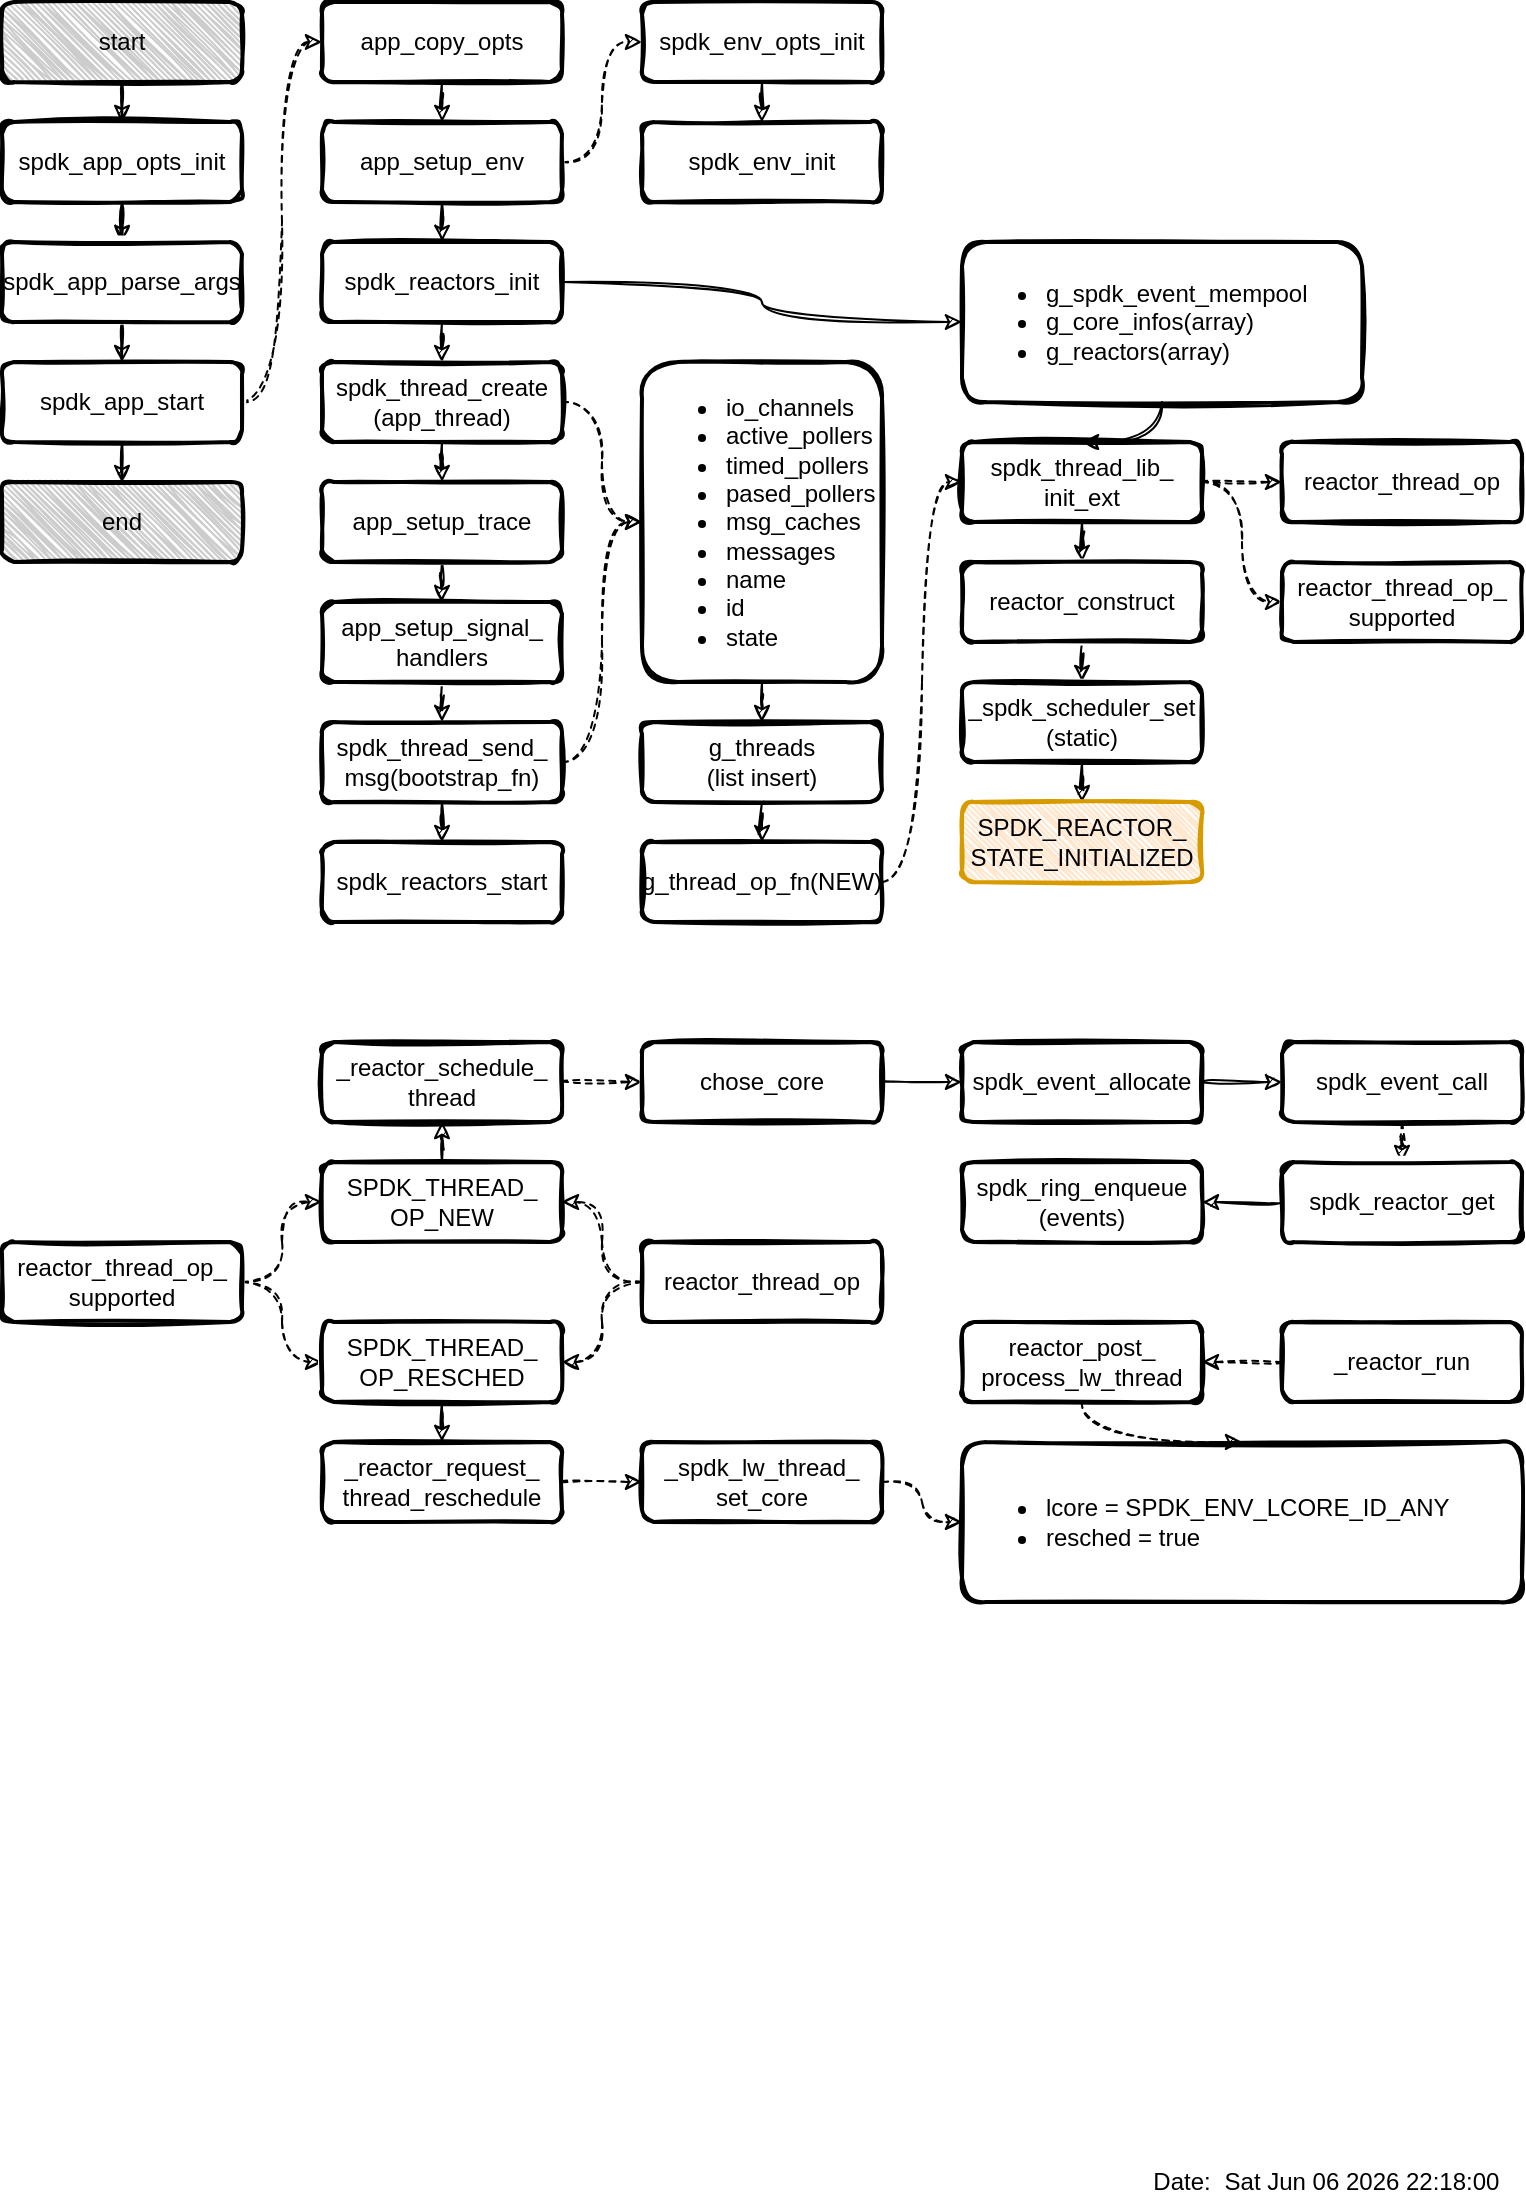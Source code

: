 <mxfile version="14.8.1" type="github">
  <diagram id="_y_Mrvj1US2F2FZQUMwz" name="spdk_app">
    <mxGraphModel dx="1185" dy="770" grid="1" gridSize="10" guides="1" tooltips="1" connect="1" arrows="1" fold="1" page="1" pageScale="1" pageWidth="827" pageHeight="1169" math="0" shadow="0">
      <root>
        <mxCell id="0" />
        <mxCell id="1" parent="0" />
        <mxCell id="W1dKUjukFdfiKDD8HPYc-91" value="" style="rounded=1;whiteSpace=wrap;html=1;strokeWidth=2;fillWeight=4;hachureGap=8;hachureAngle=45;sketch=1;fillColor=#FFFFFF;" vertex="1" parent="1">
          <mxGeometry x="520" y="760" width="280" height="80" as="geometry" />
        </mxCell>
        <mxCell id="W1dKUjukFdfiKDD8HPYc-54" value="" style="rounded=1;whiteSpace=wrap;html=1;strokeWidth=2;fillWeight=4;hachureGap=8;hachureAngle=45;sketch=1;fillColor=#FFFFFF;" vertex="1" parent="1">
          <mxGeometry x="520" y="160" width="200" height="80" as="geometry" />
        </mxCell>
        <mxCell id="W1dKUjukFdfiKDD8HPYc-10" style="edgeStyle=orthogonalEdgeStyle;rounded=0;sketch=1;orthogonalLoop=1;jettySize=auto;html=1;entryX=0.5;entryY=0;entryDx=0;entryDy=0;" edge="1" parent="1" source="W1dKUjukFdfiKDD8HPYc-1" target="W1dKUjukFdfiKDD8HPYc-9">
          <mxGeometry relative="1" as="geometry" />
        </mxCell>
        <mxCell id="W1dKUjukFdfiKDD8HPYc-12" style="edgeStyle=orthogonalEdgeStyle;rounded=0;sketch=1;orthogonalLoop=1;jettySize=auto;html=1;entryX=0;entryY=0.5;entryDx=0;entryDy=0;curved=1;dashed=1;" edge="1" parent="1" source="W1dKUjukFdfiKDD8HPYc-1" target="W1dKUjukFdfiKDD8HPYc-11">
          <mxGeometry relative="1" as="geometry" />
        </mxCell>
        <mxCell id="W1dKUjukFdfiKDD8HPYc-1" value="spdk_app_start" style="rounded=1;whiteSpace=wrap;html=1;strokeWidth=2;fillWeight=4;hachureGap=8;hachureAngle=45;sketch=1;fillColor=#FFFFFF;" vertex="1" parent="1">
          <mxGeometry x="40" y="220" width="120" height="40" as="geometry" />
        </mxCell>
        <mxCell id="W1dKUjukFdfiKDD8HPYc-4" value="" style="edgeStyle=orthogonalEdgeStyle;rounded=0;orthogonalLoop=1;jettySize=auto;html=1;sketch=1;" edge="1" parent="1" source="W1dKUjukFdfiKDD8HPYc-2" target="W1dKUjukFdfiKDD8HPYc-3">
          <mxGeometry relative="1" as="geometry" />
        </mxCell>
        <mxCell id="W1dKUjukFdfiKDD8HPYc-2" value="spdk_app_opts_init" style="rounded=1;whiteSpace=wrap;html=1;strokeWidth=2;fillWeight=4;hachureGap=8;hachureAngle=45;sketch=1;fillColor=#FFFFFF;" vertex="1" parent="1">
          <mxGeometry x="40" y="100" width="120" height="40" as="geometry" />
        </mxCell>
        <mxCell id="W1dKUjukFdfiKDD8HPYc-5" value="" style="edgeStyle=orthogonalEdgeStyle;rounded=0;orthogonalLoop=1;jettySize=auto;html=1;sketch=1;" edge="1" parent="1" source="W1dKUjukFdfiKDD8HPYc-3" target="W1dKUjukFdfiKDD8HPYc-1">
          <mxGeometry relative="1" as="geometry" />
        </mxCell>
        <mxCell id="W1dKUjukFdfiKDD8HPYc-3" value="spdk_app_parse_args" style="rounded=1;whiteSpace=wrap;html=1;strokeWidth=2;fillWeight=4;hachureGap=8;hachureAngle=45;sketch=1;fillColor=#FFFFFF;" vertex="1" parent="1">
          <mxGeometry x="40" y="160" width="120" height="40" as="geometry" />
        </mxCell>
        <mxCell id="W1dKUjukFdfiKDD8HPYc-8" style="edgeStyle=orthogonalEdgeStyle;rounded=0;sketch=1;orthogonalLoop=1;jettySize=auto;html=1;entryX=0.5;entryY=0;entryDx=0;entryDy=0;" edge="1" parent="1" source="W1dKUjukFdfiKDD8HPYc-6" target="W1dKUjukFdfiKDD8HPYc-2">
          <mxGeometry relative="1" as="geometry" />
        </mxCell>
        <mxCell id="W1dKUjukFdfiKDD8HPYc-6" value="start" style="rounded=1;whiteSpace=wrap;html=1;strokeWidth=2;fillWeight=1;hachureGap=2;hachureAngle=45;sketch=1;fillColor=#CCCCCC;jiggle=1;" vertex="1" parent="1">
          <mxGeometry x="40" y="40" width="120" height="40" as="geometry" />
        </mxCell>
        <mxCell id="W1dKUjukFdfiKDD8HPYc-9" value="end" style="rounded=1;whiteSpace=wrap;html=1;strokeWidth=2;fillWeight=1;hachureGap=2;hachureAngle=45;sketch=1;fillColor=#CCCCCC;" vertex="1" parent="1">
          <mxGeometry x="40" y="280" width="120" height="40" as="geometry" />
        </mxCell>
        <mxCell id="W1dKUjukFdfiKDD8HPYc-14" style="edgeStyle=orthogonalEdgeStyle;curved=1;rounded=0;sketch=1;orthogonalLoop=1;jettySize=auto;html=1;entryX=0.5;entryY=0;entryDx=0;entryDy=0;" edge="1" parent="1" source="W1dKUjukFdfiKDD8HPYc-11" target="W1dKUjukFdfiKDD8HPYc-13">
          <mxGeometry relative="1" as="geometry" />
        </mxCell>
        <mxCell id="W1dKUjukFdfiKDD8HPYc-11" value="app_copy_opts" style="rounded=1;whiteSpace=wrap;html=1;strokeWidth=2;fillWeight=4;hachureGap=8;hachureAngle=45;sketch=1;fillColor=#FFFFFF;" vertex="1" parent="1">
          <mxGeometry x="200" y="40" width="120" height="40" as="geometry" />
        </mxCell>
        <mxCell id="W1dKUjukFdfiKDD8HPYc-16" style="edgeStyle=orthogonalEdgeStyle;curved=1;rounded=0;sketch=1;orthogonalLoop=1;jettySize=auto;html=1;entryX=0.5;entryY=0;entryDx=0;entryDy=0;" edge="1" parent="1" source="W1dKUjukFdfiKDD8HPYc-13" target="W1dKUjukFdfiKDD8HPYc-15">
          <mxGeometry relative="1" as="geometry" />
        </mxCell>
        <mxCell id="W1dKUjukFdfiKDD8HPYc-34" style="edgeStyle=orthogonalEdgeStyle;curved=1;rounded=0;sketch=1;orthogonalLoop=1;jettySize=auto;html=1;entryX=0;entryY=0.5;entryDx=0;entryDy=0;dashed=1;" edge="1" parent="1" source="W1dKUjukFdfiKDD8HPYc-13" target="W1dKUjukFdfiKDD8HPYc-31">
          <mxGeometry relative="1" as="geometry" />
        </mxCell>
        <mxCell id="W1dKUjukFdfiKDD8HPYc-13" value="app_setup_env" style="rounded=1;whiteSpace=wrap;html=1;strokeWidth=2;fillWeight=4;hachureGap=8;hachureAngle=45;sketch=1;fillColor=#FFFFFF;" vertex="1" parent="1">
          <mxGeometry x="200" y="100" width="120" height="40" as="geometry" />
        </mxCell>
        <mxCell id="W1dKUjukFdfiKDD8HPYc-18" style="edgeStyle=orthogonalEdgeStyle;curved=1;rounded=0;sketch=1;orthogonalLoop=1;jettySize=auto;html=1;entryX=0.5;entryY=0;entryDx=0;entryDy=0;" edge="1" parent="1" source="W1dKUjukFdfiKDD8HPYc-15" target="W1dKUjukFdfiKDD8HPYc-17">
          <mxGeometry relative="1" as="geometry" />
        </mxCell>
        <mxCell id="W1dKUjukFdfiKDD8HPYc-55" style="edgeStyle=orthogonalEdgeStyle;curved=1;rounded=0;sketch=1;orthogonalLoop=1;jettySize=auto;html=1;entryX=0;entryY=0.5;entryDx=0;entryDy=0;" edge="1" parent="1" source="W1dKUjukFdfiKDD8HPYc-15" target="W1dKUjukFdfiKDD8HPYc-50">
          <mxGeometry relative="1" as="geometry" />
        </mxCell>
        <mxCell id="W1dKUjukFdfiKDD8HPYc-15" value="spdk_reactors_init" style="rounded=1;whiteSpace=wrap;html=1;strokeWidth=2;fillWeight=4;hachureGap=8;hachureAngle=45;sketch=1;fillColor=#FFFFFF;" vertex="1" parent="1">
          <mxGeometry x="200" y="160" width="120" height="40" as="geometry" />
        </mxCell>
        <mxCell id="W1dKUjukFdfiKDD8HPYc-20" style="edgeStyle=orthogonalEdgeStyle;curved=1;rounded=0;sketch=1;orthogonalLoop=1;jettySize=auto;html=1;entryX=0.5;entryY=0;entryDx=0;entryDy=0;" edge="1" parent="1" source="W1dKUjukFdfiKDD8HPYc-17" target="W1dKUjukFdfiKDD8HPYc-19">
          <mxGeometry relative="1" as="geometry" />
        </mxCell>
        <mxCell id="W1dKUjukFdfiKDD8HPYc-45" style="edgeStyle=orthogonalEdgeStyle;curved=1;rounded=0;sketch=1;orthogonalLoop=1;jettySize=auto;html=1;entryX=0;entryY=0.5;entryDx=0;entryDy=0;dashed=1;" edge="1" parent="1" source="W1dKUjukFdfiKDD8HPYc-17" target="W1dKUjukFdfiKDD8HPYc-42">
          <mxGeometry relative="1" as="geometry" />
        </mxCell>
        <mxCell id="W1dKUjukFdfiKDD8HPYc-17" value="spdk_thread_create&lt;br&gt;(app_thread)" style="rounded=1;whiteSpace=wrap;html=1;strokeWidth=2;fillWeight=4;hachureGap=8;hachureAngle=45;sketch=1;fillColor=#FFFFFF;" vertex="1" parent="1">
          <mxGeometry x="200" y="220" width="120" height="40" as="geometry" />
        </mxCell>
        <mxCell id="W1dKUjukFdfiKDD8HPYc-22" style="edgeStyle=orthogonalEdgeStyle;curved=1;rounded=0;sketch=1;orthogonalLoop=1;jettySize=auto;html=1;entryX=0.5;entryY=0;entryDx=0;entryDy=0;" edge="1" parent="1" source="W1dKUjukFdfiKDD8HPYc-19" target="W1dKUjukFdfiKDD8HPYc-21">
          <mxGeometry relative="1" as="geometry" />
        </mxCell>
        <mxCell id="W1dKUjukFdfiKDD8HPYc-19" value="app_setup_trace" style="rounded=1;whiteSpace=wrap;html=1;strokeWidth=2;fillWeight=4;hachureGap=8;hachureAngle=45;sketch=1;fillColor=#FFFFFF;" vertex="1" parent="1">
          <mxGeometry x="200" y="280" width="120" height="40" as="geometry" />
        </mxCell>
        <mxCell id="W1dKUjukFdfiKDD8HPYc-24" style="edgeStyle=orthogonalEdgeStyle;curved=1;rounded=0;sketch=1;orthogonalLoop=1;jettySize=auto;html=1;entryX=0.5;entryY=0;entryDx=0;entryDy=0;" edge="1" parent="1" source="W1dKUjukFdfiKDD8HPYc-21" target="W1dKUjukFdfiKDD8HPYc-23">
          <mxGeometry relative="1" as="geometry" />
        </mxCell>
        <mxCell id="W1dKUjukFdfiKDD8HPYc-21" value="app_setup_signal_&lt;br&gt;handlers" style="rounded=1;whiteSpace=wrap;html=1;strokeWidth=2;fillWeight=4;hachureGap=8;hachureAngle=45;sketch=1;fillColor=#FFFFFF;" vertex="1" parent="1">
          <mxGeometry x="200" y="340" width="120" height="40" as="geometry" />
        </mxCell>
        <mxCell id="W1dKUjukFdfiKDD8HPYc-26" style="edgeStyle=orthogonalEdgeStyle;curved=1;rounded=0;sketch=1;orthogonalLoop=1;jettySize=auto;html=1;entryX=0.5;entryY=0;entryDx=0;entryDy=0;" edge="1" parent="1" source="W1dKUjukFdfiKDD8HPYc-23" target="W1dKUjukFdfiKDD8HPYc-25">
          <mxGeometry relative="1" as="geometry" />
        </mxCell>
        <mxCell id="W1dKUjukFdfiKDD8HPYc-51" style="edgeStyle=orthogonalEdgeStyle;curved=1;rounded=0;sketch=1;orthogonalLoop=1;jettySize=auto;html=1;entryX=0;entryY=0.5;entryDx=0;entryDy=0;dashed=1;" edge="1" parent="1" source="W1dKUjukFdfiKDD8HPYc-23" target="W1dKUjukFdfiKDD8HPYc-42">
          <mxGeometry relative="1" as="geometry" />
        </mxCell>
        <mxCell id="W1dKUjukFdfiKDD8HPYc-23" value="spdk_thread_send_&lt;br&gt;msg(bootstrap_fn)" style="rounded=1;whiteSpace=wrap;html=1;strokeWidth=2;fillWeight=4;hachureGap=8;hachureAngle=45;sketch=1;fillColor=#FFFFFF;" vertex="1" parent="1">
          <mxGeometry x="200" y="400" width="120" height="40" as="geometry" />
        </mxCell>
        <mxCell id="W1dKUjukFdfiKDD8HPYc-25" value="spdk_reactors_start" style="rounded=1;whiteSpace=wrap;html=1;strokeWidth=2;fillWeight=4;hachureGap=8;hachureAngle=45;sketch=1;fillColor=#FFFFFF;" vertex="1" parent="1">
          <mxGeometry x="200" y="460" width="120" height="40" as="geometry" />
        </mxCell>
        <UserObject label="%date{ddd mmm dd yyyy HH:MM:ss}%" placeholders="1" id="W1dKUjukFdfiKDD8HPYc-30">
          <mxCell style="text;html=1;strokeColor=none;fillColor=none;align=center;verticalAlign=middle;whiteSpace=wrap;overflow=hidden;sketch=1;fillWeight=1;hachureGap=2;jiggle=1;" vertex="1" parent="1">
            <mxGeometry x="640" y="1120" width="160" height="20" as="geometry" />
          </mxCell>
        </UserObject>
        <mxCell id="W1dKUjukFdfiKDD8HPYc-33" style="edgeStyle=orthogonalEdgeStyle;curved=1;rounded=0;sketch=1;orthogonalLoop=1;jettySize=auto;html=1;entryX=0.5;entryY=0;entryDx=0;entryDy=0;" edge="1" parent="1" source="W1dKUjukFdfiKDD8HPYc-31" target="W1dKUjukFdfiKDD8HPYc-32">
          <mxGeometry relative="1" as="geometry" />
        </mxCell>
        <mxCell id="W1dKUjukFdfiKDD8HPYc-31" value="spdk_env_opts_init" style="rounded=1;whiteSpace=wrap;html=1;strokeWidth=2;fillWeight=4;hachureGap=8;hachureAngle=45;sketch=1;fillColor=#FFFFFF;" vertex="1" parent="1">
          <mxGeometry x="360" y="40" width="120" height="40" as="geometry" />
        </mxCell>
        <mxCell id="W1dKUjukFdfiKDD8HPYc-32" value="spdk_env_init" style="rounded=1;whiteSpace=wrap;html=1;strokeWidth=2;fillWeight=4;hachureGap=8;hachureAngle=45;sketch=1;fillColor=#FFFFFF;" vertex="1" parent="1">
          <mxGeometry x="360" y="100" width="120" height="40" as="geometry" />
        </mxCell>
        <mxCell id="W1dKUjukFdfiKDD8HPYc-37" style="edgeStyle=orthogonalEdgeStyle;curved=1;rounded=0;sketch=1;orthogonalLoop=1;jettySize=auto;html=1;entryX=0.5;entryY=0;entryDx=0;entryDy=0;" edge="1" parent="1" source="W1dKUjukFdfiKDD8HPYc-35" target="W1dKUjukFdfiKDD8HPYc-36">
          <mxGeometry relative="1" as="geometry" />
        </mxCell>
        <mxCell id="W1dKUjukFdfiKDD8HPYc-60" style="edgeStyle=orthogonalEdgeStyle;curved=1;rounded=0;sketch=1;orthogonalLoop=1;jettySize=auto;html=1;entryX=0;entryY=0.5;entryDx=0;entryDy=0;dashed=1;" edge="1" parent="1" source="W1dKUjukFdfiKDD8HPYc-35" target="W1dKUjukFdfiKDD8HPYc-58">
          <mxGeometry relative="1" as="geometry" />
        </mxCell>
        <mxCell id="W1dKUjukFdfiKDD8HPYc-61" style="edgeStyle=orthogonalEdgeStyle;curved=1;rounded=0;sketch=1;orthogonalLoop=1;jettySize=auto;html=1;entryX=0;entryY=0.5;entryDx=0;entryDy=0;dashed=1;" edge="1" parent="1" source="W1dKUjukFdfiKDD8HPYc-35" target="W1dKUjukFdfiKDD8HPYc-59">
          <mxGeometry relative="1" as="geometry" />
        </mxCell>
        <mxCell id="W1dKUjukFdfiKDD8HPYc-35" value="spdk_thread_lib_&lt;br&gt;init_ext" style="rounded=1;whiteSpace=wrap;html=1;strokeWidth=2;fillWeight=4;hachureGap=8;hachureAngle=45;sketch=1;fillColor=#FFFFFF;" vertex="1" parent="1">
          <mxGeometry x="520" y="260" width="120" height="40" as="geometry" />
        </mxCell>
        <mxCell id="W1dKUjukFdfiKDD8HPYc-39" style="edgeStyle=orthogonalEdgeStyle;curved=1;rounded=0;sketch=1;orthogonalLoop=1;jettySize=auto;html=1;entryX=0.5;entryY=0;entryDx=0;entryDy=0;" edge="1" parent="1" source="W1dKUjukFdfiKDD8HPYc-36" target="W1dKUjukFdfiKDD8HPYc-38">
          <mxGeometry relative="1" as="geometry" />
        </mxCell>
        <mxCell id="W1dKUjukFdfiKDD8HPYc-36" value="reactor_construct" style="rounded=1;whiteSpace=wrap;html=1;strokeWidth=2;fillWeight=4;hachureGap=8;hachureAngle=45;sketch=1;fillColor=#FFFFFF;" vertex="1" parent="1">
          <mxGeometry x="520" y="320" width="120" height="40" as="geometry" />
        </mxCell>
        <mxCell id="W1dKUjukFdfiKDD8HPYc-53" style="edgeStyle=orthogonalEdgeStyle;curved=1;rounded=0;sketch=1;orthogonalLoop=1;jettySize=auto;html=1;entryX=0.5;entryY=0;entryDx=0;entryDy=0;" edge="1" parent="1" source="W1dKUjukFdfiKDD8HPYc-38" target="W1dKUjukFdfiKDD8HPYc-52">
          <mxGeometry relative="1" as="geometry" />
        </mxCell>
        <mxCell id="W1dKUjukFdfiKDD8HPYc-38" value="_spdk_scheduler_set&lt;br&gt;(static)" style="rounded=1;whiteSpace=wrap;html=1;strokeWidth=2;fillWeight=4;hachureGap=8;hachureAngle=45;sketch=1;fillColor=#FFFFFF;" vertex="1" parent="1">
          <mxGeometry x="520" y="380" width="120" height="40" as="geometry" />
        </mxCell>
        <mxCell id="W1dKUjukFdfiKDD8HPYc-41" value="" style="rounded=1;whiteSpace=wrap;html=1;strokeWidth=2;fillWeight=4;hachureGap=8;hachureAngle=45;sketch=1;fillColor=#FFFFFF;" vertex="1" parent="1">
          <mxGeometry x="360" y="220" width="120" height="160" as="geometry" />
        </mxCell>
        <mxCell id="W1dKUjukFdfiKDD8HPYc-47" style="edgeStyle=orthogonalEdgeStyle;curved=1;rounded=0;sketch=1;orthogonalLoop=1;jettySize=auto;html=1;entryX=0.5;entryY=0;entryDx=0;entryDy=0;" edge="1" parent="1" source="W1dKUjukFdfiKDD8HPYc-42" target="W1dKUjukFdfiKDD8HPYc-46">
          <mxGeometry relative="1" as="geometry" />
        </mxCell>
        <mxCell id="W1dKUjukFdfiKDD8HPYc-42" value="&lt;ul&gt;&lt;li&gt;io_channels&lt;br&gt;&lt;/li&gt;&lt;li&gt;active_pollers&lt;/li&gt;&lt;li&gt;timed_pollers&lt;/li&gt;&lt;li&gt;pased_pollers&lt;/li&gt;&lt;li&gt;msg_caches&lt;/li&gt;&lt;li&gt;messages&lt;/li&gt;&lt;li&gt;name&lt;/li&gt;&lt;li&gt;id&lt;/li&gt;&lt;li&gt;state&lt;/li&gt;&lt;/ul&gt;" style="text;strokeColor=none;fillColor=none;html=1;whiteSpace=wrap;verticalAlign=middle;overflow=hidden;sketch=1;fillWeight=1;hachureGap=2;jiggle=1;shadow=0;" vertex="1" parent="1">
          <mxGeometry x="360" y="220" width="120" height="160" as="geometry" />
        </mxCell>
        <mxCell id="W1dKUjukFdfiKDD8HPYc-49" style="edgeStyle=orthogonalEdgeStyle;curved=1;rounded=0;sketch=1;orthogonalLoop=1;jettySize=auto;html=1;entryX=0.5;entryY=0;entryDx=0;entryDy=0;" edge="1" parent="1" source="W1dKUjukFdfiKDD8HPYc-46" target="W1dKUjukFdfiKDD8HPYc-48">
          <mxGeometry relative="1" as="geometry" />
        </mxCell>
        <mxCell id="W1dKUjukFdfiKDD8HPYc-46" value="g_threads&lt;br&gt;(list insert)" style="rounded=1;whiteSpace=wrap;html=1;strokeWidth=2;fillWeight=4;hachureGap=8;hachureAngle=45;sketch=1;fillColor=#FFFFFF;" vertex="1" parent="1">
          <mxGeometry x="360" y="400" width="120" height="40" as="geometry" />
        </mxCell>
        <mxCell id="W1dKUjukFdfiKDD8HPYc-57" style="edgeStyle=orthogonalEdgeStyle;curved=1;rounded=0;sketch=1;orthogonalLoop=1;jettySize=auto;html=1;entryX=0;entryY=0.5;entryDx=0;entryDy=0;dashed=1;" edge="1" parent="1" source="W1dKUjukFdfiKDD8HPYc-48" target="W1dKUjukFdfiKDD8HPYc-35">
          <mxGeometry relative="1" as="geometry" />
        </mxCell>
        <mxCell id="W1dKUjukFdfiKDD8HPYc-48" value="g_thread_op_fn(NEW)" style="rounded=1;whiteSpace=wrap;html=1;strokeWidth=2;fillWeight=4;hachureGap=8;hachureAngle=45;sketch=1;fillColor=#FFFFFF;" vertex="1" parent="1">
          <mxGeometry x="360" y="460" width="120" height="40" as="geometry" />
        </mxCell>
        <mxCell id="W1dKUjukFdfiKDD8HPYc-56" style="edgeStyle=orthogonalEdgeStyle;curved=1;rounded=0;sketch=1;orthogonalLoop=1;jettySize=auto;html=1;entryX=0.5;entryY=0;entryDx=0;entryDy=0;" edge="1" parent="1" source="W1dKUjukFdfiKDD8HPYc-50" target="W1dKUjukFdfiKDD8HPYc-35">
          <mxGeometry relative="1" as="geometry" />
        </mxCell>
        <mxCell id="W1dKUjukFdfiKDD8HPYc-50" value="&lt;ul&gt;&lt;li&gt;g_spdk_event_mempool&lt;br&gt;&lt;/li&gt;&lt;li&gt;g_core_infos(array)&lt;/li&gt;&lt;li&gt;g_reactors(array)&lt;br&gt;&lt;/li&gt;&lt;/ul&gt;" style="text;strokeColor=none;fillColor=none;html=1;whiteSpace=wrap;verticalAlign=middle;overflow=hidden;sketch=1;fillWeight=1;hachureGap=2;jiggle=1;shadow=0;" vertex="1" parent="1">
          <mxGeometry x="520" y="160" width="200" height="80" as="geometry" />
        </mxCell>
        <mxCell id="W1dKUjukFdfiKDD8HPYc-52" value="SPDK_REACTOR_&lt;br&gt;STATE_INITIALIZED" style="rounded=1;whiteSpace=wrap;html=1;strokeWidth=2;fillWeight=1;hachureGap=2;hachureAngle=45;sketch=1;fillColor=#ffe6cc;strokeColor=#d79b00;" vertex="1" parent="1">
          <mxGeometry x="520" y="440" width="120" height="40" as="geometry" />
        </mxCell>
        <mxCell id="W1dKUjukFdfiKDD8HPYc-58" value="reactor_thread_op" style="rounded=1;whiteSpace=wrap;html=1;strokeWidth=2;fillWeight=4;hachureGap=8;hachureAngle=45;sketch=1;fillColor=#FFFFFF;" vertex="1" parent="1">
          <mxGeometry x="680" y="260" width="120" height="40" as="geometry" />
        </mxCell>
        <mxCell id="W1dKUjukFdfiKDD8HPYc-59" value="reactor_thread_op_&lt;br&gt;supported" style="rounded=1;whiteSpace=wrap;html=1;strokeWidth=2;fillWeight=4;hachureGap=8;hachureAngle=45;sketch=1;fillColor=#FFFFFF;" vertex="1" parent="1">
          <mxGeometry x="680" y="320" width="120" height="40" as="geometry" />
        </mxCell>
        <mxCell id="W1dKUjukFdfiKDD8HPYc-65" style="edgeStyle=orthogonalEdgeStyle;curved=1;rounded=0;sketch=1;orthogonalLoop=1;jettySize=auto;html=1;entryX=0;entryY=0.5;entryDx=0;entryDy=0;dashed=1;" edge="1" parent="1" source="W1dKUjukFdfiKDD8HPYc-62" target="W1dKUjukFdfiKDD8HPYc-63">
          <mxGeometry relative="1" as="geometry" />
        </mxCell>
        <mxCell id="W1dKUjukFdfiKDD8HPYc-66" style="edgeStyle=orthogonalEdgeStyle;curved=1;rounded=0;sketch=1;orthogonalLoop=1;jettySize=auto;html=1;entryX=0;entryY=0.5;entryDx=0;entryDy=0;dashed=1;" edge="1" parent="1" source="W1dKUjukFdfiKDD8HPYc-62" target="W1dKUjukFdfiKDD8HPYc-64">
          <mxGeometry relative="1" as="geometry" />
        </mxCell>
        <mxCell id="W1dKUjukFdfiKDD8HPYc-62" value="reactor_thread_op_&lt;br&gt;supported" style="rounded=1;whiteSpace=wrap;html=1;strokeWidth=2;fillWeight=4;hachureGap=8;hachureAngle=45;sketch=1;fillColor=#FFFFFF;" vertex="1" parent="1">
          <mxGeometry x="40" y="660" width="120" height="40" as="geometry" />
        </mxCell>
        <mxCell id="W1dKUjukFdfiKDD8HPYc-72" style="edgeStyle=orthogonalEdgeStyle;curved=1;rounded=0;sketch=1;orthogonalLoop=1;jettySize=auto;html=1;entryX=0.5;entryY=1;entryDx=0;entryDy=0;" edge="1" parent="1" source="W1dKUjukFdfiKDD8HPYc-63" target="W1dKUjukFdfiKDD8HPYc-70">
          <mxGeometry relative="1" as="geometry" />
        </mxCell>
        <mxCell id="W1dKUjukFdfiKDD8HPYc-63" value="SPDK_THREAD_&lt;br&gt;OP_NEW" style="rounded=1;whiteSpace=wrap;html=1;strokeWidth=2;fillWeight=4;hachureGap=8;hachureAngle=45;sketch=1;fillColor=#FFFFFF;" vertex="1" parent="1">
          <mxGeometry x="200" y="620" width="120" height="40" as="geometry" />
        </mxCell>
        <mxCell id="W1dKUjukFdfiKDD8HPYc-73" style="edgeStyle=orthogonalEdgeStyle;curved=1;rounded=0;sketch=1;orthogonalLoop=1;jettySize=auto;html=1;entryX=0.5;entryY=0;entryDx=0;entryDy=0;" edge="1" parent="1" source="W1dKUjukFdfiKDD8HPYc-64" target="W1dKUjukFdfiKDD8HPYc-71">
          <mxGeometry relative="1" as="geometry" />
        </mxCell>
        <mxCell id="W1dKUjukFdfiKDD8HPYc-64" value="SPDK_THREAD_&lt;br&gt;OP_RESCHED" style="rounded=1;whiteSpace=wrap;html=1;strokeWidth=2;fillWeight=4;hachureGap=8;hachureAngle=45;sketch=1;fillColor=#FFFFFF;" vertex="1" parent="1">
          <mxGeometry x="200" y="700" width="120" height="40" as="geometry" />
        </mxCell>
        <mxCell id="W1dKUjukFdfiKDD8HPYc-68" style="edgeStyle=orthogonalEdgeStyle;curved=1;rounded=0;sketch=1;orthogonalLoop=1;jettySize=auto;html=1;entryX=1;entryY=0.5;entryDx=0;entryDy=0;dashed=1;" edge="1" parent="1" source="W1dKUjukFdfiKDD8HPYc-67" target="W1dKUjukFdfiKDD8HPYc-63">
          <mxGeometry relative="1" as="geometry" />
        </mxCell>
        <mxCell id="W1dKUjukFdfiKDD8HPYc-69" style="edgeStyle=orthogonalEdgeStyle;curved=1;rounded=0;sketch=1;orthogonalLoop=1;jettySize=auto;html=1;entryX=1;entryY=0.5;entryDx=0;entryDy=0;dashed=1;" edge="1" parent="1" source="W1dKUjukFdfiKDD8HPYc-67" target="W1dKUjukFdfiKDD8HPYc-64">
          <mxGeometry relative="1" as="geometry" />
        </mxCell>
        <mxCell id="W1dKUjukFdfiKDD8HPYc-67" value="reactor_thread_op" style="rounded=1;whiteSpace=wrap;html=1;strokeWidth=2;fillWeight=4;hachureGap=8;hachureAngle=45;sketch=1;fillColor=#FFFFFF;" vertex="1" parent="1">
          <mxGeometry x="360" y="660" width="120" height="40" as="geometry" />
        </mxCell>
        <mxCell id="W1dKUjukFdfiKDD8HPYc-75" value="" style="edgeStyle=orthogonalEdgeStyle;curved=1;rounded=0;sketch=1;orthogonalLoop=1;jettySize=auto;html=1;dashed=1;" edge="1" parent="1" source="W1dKUjukFdfiKDD8HPYc-70" target="W1dKUjukFdfiKDD8HPYc-74">
          <mxGeometry relative="1" as="geometry" />
        </mxCell>
        <mxCell id="W1dKUjukFdfiKDD8HPYc-70" value="_reactor_schedule_&lt;br&gt;thread" style="rounded=1;whiteSpace=wrap;html=1;strokeWidth=2;fillWeight=4;hachureGap=8;hachureAngle=45;sketch=1;fillColor=#FFFFFF;" vertex="1" parent="1">
          <mxGeometry x="200" y="560" width="120" height="40" as="geometry" />
        </mxCell>
        <mxCell id="W1dKUjukFdfiKDD8HPYc-88" style="edgeStyle=orthogonalEdgeStyle;curved=1;rounded=0;sketch=1;orthogonalLoop=1;jettySize=auto;html=1;entryX=0;entryY=0.5;entryDx=0;entryDy=0;dashed=1;" edge="1" parent="1" source="W1dKUjukFdfiKDD8HPYc-71" target="W1dKUjukFdfiKDD8HPYc-87">
          <mxGeometry relative="1" as="geometry" />
        </mxCell>
        <mxCell id="W1dKUjukFdfiKDD8HPYc-71" value="_reactor_request_&lt;br&gt;thread_reschedule" style="rounded=1;whiteSpace=wrap;html=1;strokeWidth=2;fillWeight=4;hachureGap=8;hachureAngle=45;sketch=1;fillColor=#FFFFFF;" vertex="1" parent="1">
          <mxGeometry x="200" y="760" width="120" height="40" as="geometry" />
        </mxCell>
        <mxCell id="W1dKUjukFdfiKDD8HPYc-77" value="" style="edgeStyle=orthogonalEdgeStyle;curved=1;rounded=0;sketch=1;orthogonalLoop=1;jettySize=auto;html=1;" edge="1" parent="1" source="W1dKUjukFdfiKDD8HPYc-74" target="W1dKUjukFdfiKDD8HPYc-76">
          <mxGeometry relative="1" as="geometry" />
        </mxCell>
        <mxCell id="W1dKUjukFdfiKDD8HPYc-74" value="chose_core" style="rounded=1;whiteSpace=wrap;html=1;strokeWidth=2;fillWeight=4;hachureGap=8;hachureAngle=45;sketch=1;fillColor=#FFFFFF;" vertex="1" parent="1">
          <mxGeometry x="360" y="560" width="120" height="40" as="geometry" />
        </mxCell>
        <mxCell id="W1dKUjukFdfiKDD8HPYc-79" value="" style="edgeStyle=orthogonalEdgeStyle;curved=1;rounded=0;sketch=1;orthogonalLoop=1;jettySize=auto;html=1;" edge="1" parent="1" source="W1dKUjukFdfiKDD8HPYc-76" target="W1dKUjukFdfiKDD8HPYc-78">
          <mxGeometry relative="1" as="geometry" />
        </mxCell>
        <mxCell id="W1dKUjukFdfiKDD8HPYc-76" value="spdk_event_allocate" style="rounded=1;whiteSpace=wrap;html=1;strokeWidth=2;fillWeight=4;hachureGap=8;hachureAngle=45;sketch=1;fillColor=#FFFFFF;" vertex="1" parent="1">
          <mxGeometry x="520" y="560" width="120" height="40" as="geometry" />
        </mxCell>
        <mxCell id="W1dKUjukFdfiKDD8HPYc-85" style="edgeStyle=orthogonalEdgeStyle;curved=1;rounded=0;sketch=1;orthogonalLoop=1;jettySize=auto;html=1;entryX=0.5;entryY=0;entryDx=0;entryDy=0;dashed=1;" edge="1" parent="1" source="W1dKUjukFdfiKDD8HPYc-78" target="W1dKUjukFdfiKDD8HPYc-82">
          <mxGeometry relative="1" as="geometry" />
        </mxCell>
        <mxCell id="W1dKUjukFdfiKDD8HPYc-78" value="spdk_event_call" style="rounded=1;whiteSpace=wrap;html=1;strokeWidth=2;fillWeight=4;hachureGap=8;hachureAngle=45;sketch=1;fillColor=#FFFFFF;" vertex="1" parent="1">
          <mxGeometry x="680" y="560" width="120" height="40" as="geometry" />
        </mxCell>
        <UserObject label="Date:" placeholders="1" name="Variable" id="W1dKUjukFdfiKDD8HPYc-81">
          <mxCell style="text;html=1;strokeColor=none;fillColor=none;align=center;verticalAlign=middle;whiteSpace=wrap;overflow=hidden;shadow=0;sketch=1;fillWeight=1;hachureGap=2;jiggle=1;" vertex="1" parent="1">
            <mxGeometry x="600" y="1120" width="60" height="20" as="geometry" />
          </mxCell>
        </UserObject>
        <mxCell id="W1dKUjukFdfiKDD8HPYc-86" style="edgeStyle=orthogonalEdgeStyle;curved=1;rounded=0;sketch=1;orthogonalLoop=1;jettySize=auto;html=1;entryX=1;entryY=0.5;entryDx=0;entryDy=0;" edge="1" parent="1" source="W1dKUjukFdfiKDD8HPYc-82" target="W1dKUjukFdfiKDD8HPYc-83">
          <mxGeometry relative="1" as="geometry" />
        </mxCell>
        <mxCell id="W1dKUjukFdfiKDD8HPYc-82" value="spdk_reactor_get" style="rounded=1;whiteSpace=wrap;html=1;strokeWidth=2;fillWeight=4;hachureGap=8;hachureAngle=45;sketch=1;fillColor=#FFFFFF;" vertex="1" parent="1">
          <mxGeometry x="680" y="620" width="120" height="40" as="geometry" />
        </mxCell>
        <mxCell id="W1dKUjukFdfiKDD8HPYc-83" value="spdk_ring_enqueue&lt;br&gt;(events)" style="rounded=1;whiteSpace=wrap;html=1;strokeWidth=2;fillWeight=4;hachureGap=8;hachureAngle=45;sketch=1;fillColor=#FFFFFF;" vertex="1" parent="1">
          <mxGeometry x="520" y="620" width="120" height="40" as="geometry" />
        </mxCell>
        <mxCell id="W1dKUjukFdfiKDD8HPYc-92" style="edgeStyle=orthogonalEdgeStyle;curved=1;rounded=0;sketch=1;orthogonalLoop=1;jettySize=auto;html=1;entryX=0;entryY=0.5;entryDx=0;entryDy=0;dashed=1;" edge="1" parent="1" source="W1dKUjukFdfiKDD8HPYc-87" target="W1dKUjukFdfiKDD8HPYc-90">
          <mxGeometry relative="1" as="geometry" />
        </mxCell>
        <mxCell id="W1dKUjukFdfiKDD8HPYc-87" value="_spdk_lw_thread_&lt;br&gt;set_core" style="rounded=1;whiteSpace=wrap;html=1;strokeWidth=2;fillWeight=4;hachureGap=8;hachureAngle=45;sketch=1;fillColor=#FFFFFF;" vertex="1" parent="1">
          <mxGeometry x="360" y="760" width="120" height="40" as="geometry" />
        </mxCell>
        <mxCell id="W1dKUjukFdfiKDD8HPYc-90" value="&lt;ul&gt;&lt;li&gt;lcore =&amp;nbsp;SPDK_ENV_LCORE_ID_ANY&lt;/li&gt;&lt;li&gt;resched = true&lt;br&gt;&lt;/li&gt;&lt;/ul&gt;" style="text;strokeColor=none;fillColor=none;html=1;whiteSpace=wrap;verticalAlign=middle;overflow=hidden;sketch=1;fillWeight=1;hachureGap=2;jiggle=1;shadow=0;" vertex="1" parent="1">
          <mxGeometry x="520" y="760" width="280" height="80" as="geometry" />
        </mxCell>
        <mxCell id="W1dKUjukFdfiKDD8HPYc-94" style="edgeStyle=orthogonalEdgeStyle;curved=1;rounded=0;sketch=1;orthogonalLoop=1;jettySize=auto;html=1;dashed=1;" edge="1" parent="1" source="W1dKUjukFdfiKDD8HPYc-93" target="W1dKUjukFdfiKDD8HPYc-90">
          <mxGeometry relative="1" as="geometry" />
        </mxCell>
        <mxCell id="W1dKUjukFdfiKDD8HPYc-93" value="reactor_post_&lt;br&gt;process_lw_thread" style="rounded=1;whiteSpace=wrap;html=1;strokeWidth=2;fillWeight=4;hachureGap=8;hachureAngle=45;sketch=1;fillColor=#FFFFFF;" vertex="1" parent="1">
          <mxGeometry x="520" y="700" width="120" height="40" as="geometry" />
        </mxCell>
        <mxCell id="W1dKUjukFdfiKDD8HPYc-96" value="" style="edgeStyle=orthogonalEdgeStyle;curved=1;rounded=0;sketch=1;orthogonalLoop=1;jettySize=auto;html=1;dashed=1;" edge="1" parent="1" source="W1dKUjukFdfiKDD8HPYc-95" target="W1dKUjukFdfiKDD8HPYc-93">
          <mxGeometry relative="1" as="geometry" />
        </mxCell>
        <mxCell id="W1dKUjukFdfiKDD8HPYc-95" value="_reactor_run" style="rounded=1;whiteSpace=wrap;html=1;strokeWidth=2;fillWeight=4;hachureGap=8;hachureAngle=45;sketch=1;fillColor=#FFFFFF;" vertex="1" parent="1">
          <mxGeometry x="680" y="700" width="120" height="40" as="geometry" />
        </mxCell>
      </root>
    </mxGraphModel>
  </diagram>
</mxfile>
